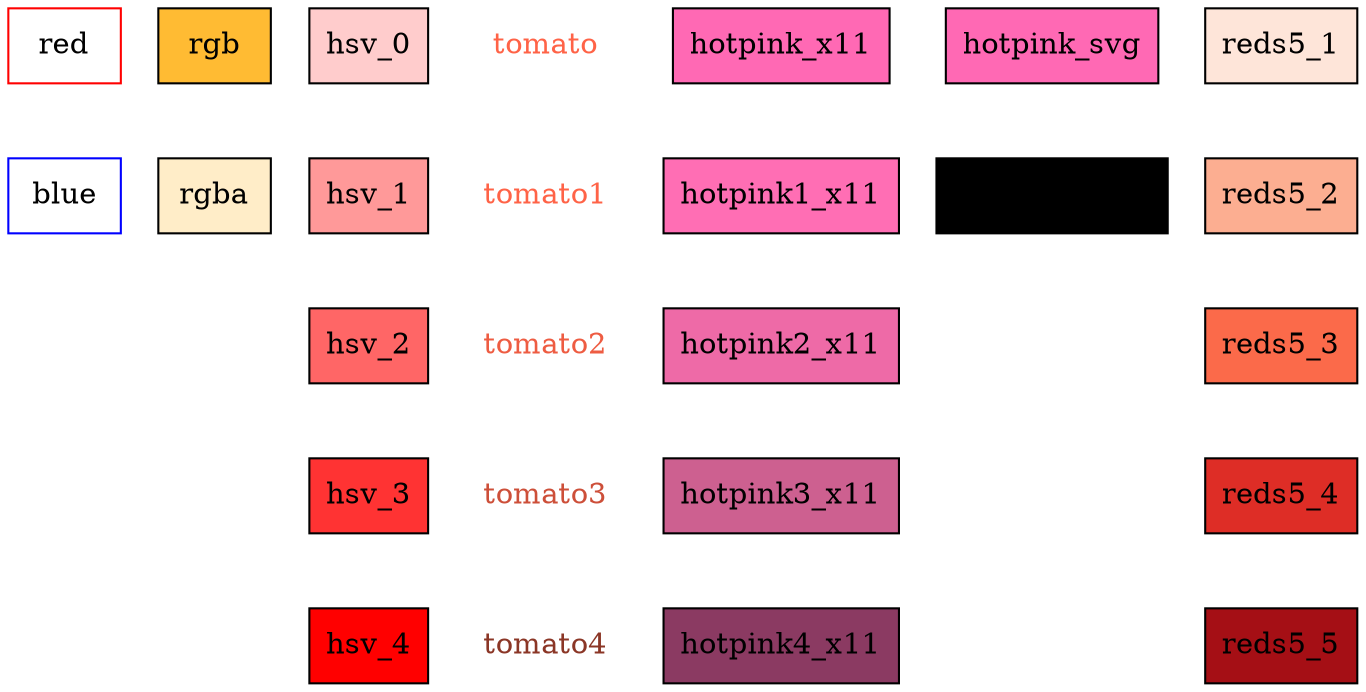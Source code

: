 digraph COLORS {

   node [ shape = box ]

   red          [     color="red"                                     ] // X11: Default color scheme
   blue         [     color="blue"                   colorscheme=X11  ]

   rgb          [ fillcolor="#ffbb33"   style=filled                  ]
   rgba         [ fillcolor="#ffbb3344" style=filled                  ]

   hsv_0        [ fillcolor="1 0.2 1"   style=filled                  ]
   hsv_1        [ fillcolor="1 0.4 1"   style=filled                  ]
   hsv_2        [ fillcolor="1 0.6 1"   style=filled                  ]
   hsv_3        [ fillcolor="1 0.8 1"   style=filled                  ]
   hsv_4        [ fillcolor="1 1.0 1"   style=filled                  ]

   tomato       [ fontcolor="tomato"    shape=none                    ]
   tomato1      [ fontcolor="tomato1"   shape=none                    ]
   tomato2      [ fontcolor="tomato2"   shape=none                    ]
   tomato3      [ fontcolor="tomato3"   shape=none                    ]
   tomato4      [ fontcolor="tomato4"   shape=none                    ]

   hotpink_x11  [ fillcolor="hotpink"   style=filled                  ]
   hotpink_svg  [ fillcolor="hotpink"   style=filled colorscheme=SVG  ]

   hotpink1_x11 [ fillcolor="hotpink1"  style=filled                  ]
   hotpink1_svg [ fillcolor="hotpink1"  style=filled colorscheme=SVG  ] // Warning: hotpink1 is not a known color.

   hotpink2_x11 [ fillcolor="hotpink2"  style=filled                  ]
   hotpink3_x11 [ fillcolor="hotpink3"  style=filled                  ]
   hotpink4_x11 [ fillcolor="hotpink4"  style=filled                  ]

   reds5_1      [ fillcolor=1           style=filled colorscheme=reds5]
   reds5_2      [ fillcolor=2           style=filled colorscheme=reds5]
   reds5_3      [ fillcolor=3           style=filled colorscheme=reds5]
   reds5_4      [ fillcolor=4           style=filled colorscheme=reds5]
   reds5_5      [ fillcolor=5           style=filled colorscheme=reds5]

   red         -> blue                                                         [ style=invis ]
   rgb         -> rgba                                                         [ style=invis ]
   hsv_0       -> hsv_1        -> hsv_2        -> hsv_3        -> hsv_4        [ style=invis ]
   tomato      -> tomato1      -> tomato2      -> tomato3      -> tomato4      [ style=invis ]
   hotpink_x11 -> hotpink1_x11 -> hotpink2_x11 -> hotpink3_x11 -> hotpink4_x11 [ style=invis ]
   hotpink_svg -> hotpink1_svg                                                 [ style=invis ]
   reds5_1     -> reds5_2      -> reds5_3      -> reds5_4      -> reds5_5      [ style=invis ]

}
